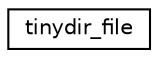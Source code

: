 digraph "Graphical Class Hierarchy"
{
  edge [fontname="Helvetica",fontsize="10",labelfontname="Helvetica",labelfontsize="10"];
  node [fontname="Helvetica",fontsize="10",shape=record];
  rankdir="LR";
  Node1 [label="tinydir_file",height=0.2,width=0.4,color="black", fillcolor="white", style="filled",URL="$structtinydir__file.html"];
}
